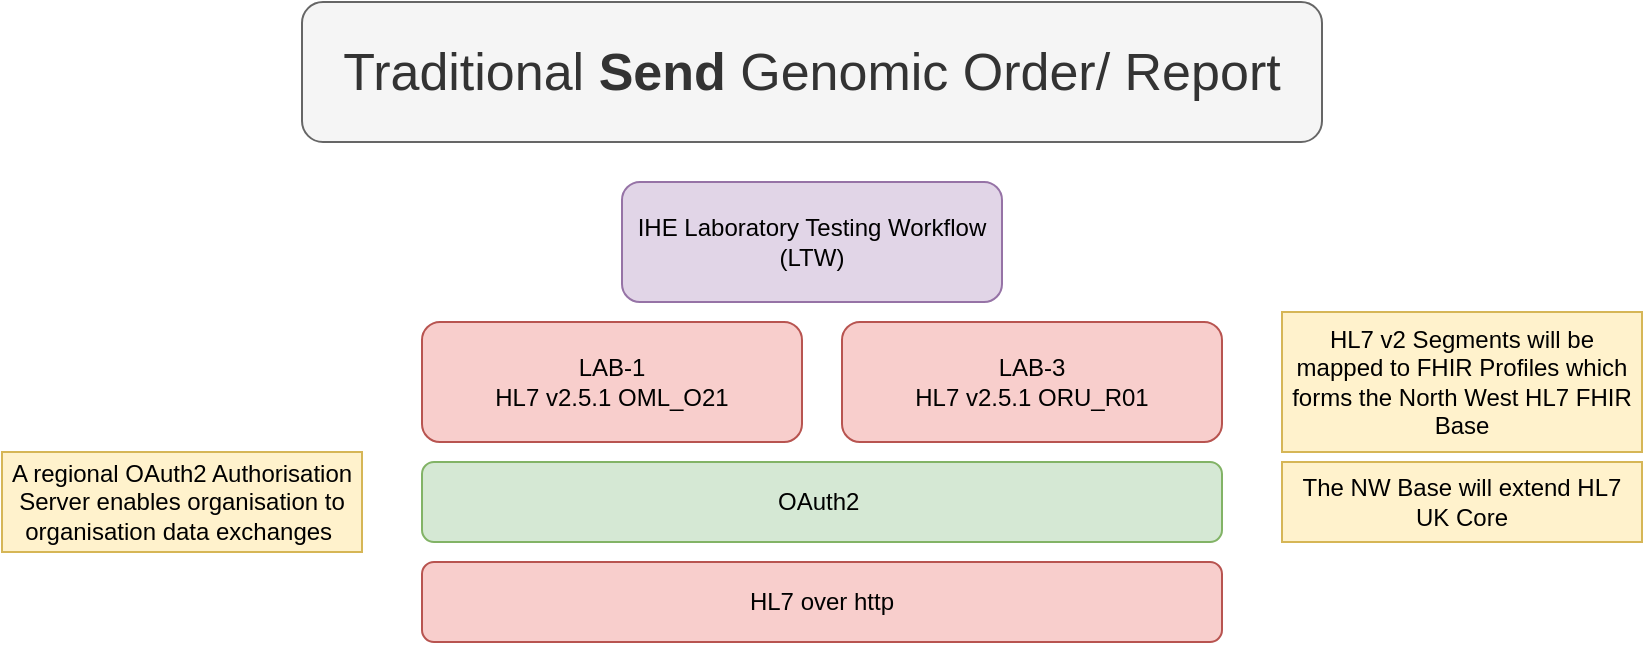 <mxfile version="28.0.7">
  <diagram name="Page-1" id="hKMuID0U8rs_4JC-Y38t">
    <mxGraphModel grid="1" page="1" gridSize="10" guides="1" tooltips="1" connect="1" arrows="1" fold="1" pageScale="1" pageWidth="827" pageHeight="1169" math="0" shadow="0">
      <root>
        <mxCell id="0" />
        <mxCell id="1" parent="0" />
        <mxCell id="Mx6EFH9LAYgf8zmXd2bW-1" value="&lt;span style=&quot;font-size: 26px;&quot;&gt;Traditional &lt;b&gt;Send&lt;/b&gt; Genomic Order/ Report&lt;/span&gt;" style="rounded=1;whiteSpace=wrap;html=1;fillColor=#f5f5f5;fontColor=#333333;strokeColor=#666666;" vertex="1" parent="1">
          <mxGeometry x="180" y="50" width="510" height="70" as="geometry" />
        </mxCell>
        <mxCell id="Mx6EFH9LAYgf8zmXd2bW-2" value="IHE Laboratory Testing Workflow (LTW)" style="rounded=1;whiteSpace=wrap;html=1;fillColor=#e1d5e7;strokeColor=#9673a6;" vertex="1" parent="1">
          <mxGeometry x="340" y="140" width="190" height="60" as="geometry" />
        </mxCell>
        <mxCell id="Mx6EFH9LAYgf8zmXd2bW-3" value="LAB-1&lt;br&gt;HL7 v2.5.1 OML_O21" style="rounded=1;whiteSpace=wrap;html=1;fillColor=#f8cecc;strokeColor=#b85450;" vertex="1" parent="1">
          <mxGeometry x="240" y="210" width="190" height="60" as="geometry" />
        </mxCell>
        <mxCell id="Mx6EFH9LAYgf8zmXd2bW-4" value="LAB-3&lt;br&gt;HL7 v2.5.1 ORU_R01" style="rounded=1;whiteSpace=wrap;html=1;fillColor=#f8cecc;strokeColor=#b85450;" vertex="1" parent="1">
          <mxGeometry x="450" y="210" width="190" height="60" as="geometry" />
        </mxCell>
        <mxCell id="Mx6EFH9LAYgf8zmXd2bW-6" value="OAuth2&amp;nbsp;" style="rounded=1;whiteSpace=wrap;html=1;fillColor=#d5e8d4;strokeColor=#82b366;" vertex="1" parent="1">
          <mxGeometry x="240" y="280" width="400" height="40" as="geometry" />
        </mxCell>
        <mxCell id="Mx6EFH9LAYgf8zmXd2bW-7" value="HL7 over http" style="rounded=1;whiteSpace=wrap;html=1;fillColor=#f8cecc;strokeColor=#b85450;" vertex="1" parent="1">
          <mxGeometry x="240" y="330" width="400" height="40" as="geometry" />
        </mxCell>
        <mxCell id="Mx6EFH9LAYgf8zmXd2bW-8" value="HL7 v2 Segments will be mapped to FHIR Profiles which forms the North West HL7 FHIR Base" style="rounded=0;whiteSpace=wrap;html=1;fillColor=#fff2cc;strokeColor=#d6b656;" vertex="1" parent="1">
          <mxGeometry x="670" y="205" width="180" height="70" as="geometry" />
        </mxCell>
        <mxCell id="Mx6EFH9LAYgf8zmXd2bW-9" value="A regional OAuth2 Authorisation Server enables organisation to organisation data exchanges&amp;nbsp;" style="rounded=0;whiteSpace=wrap;html=1;fillColor=#fff2cc;strokeColor=#d6b656;" vertex="1" parent="1">
          <mxGeometry x="30" y="275" width="180" height="50" as="geometry" />
        </mxCell>
        <mxCell id="Mx6EFH9LAYgf8zmXd2bW-10" value="The NW Base will extend HL7 UK Core" style="rounded=0;whiteSpace=wrap;html=1;fillColor=#fff2cc;strokeColor=#d6b656;" vertex="1" parent="1">
          <mxGeometry x="670" y="280" width="180" height="40" as="geometry" />
        </mxCell>
      </root>
    </mxGraphModel>
  </diagram>
</mxfile>
